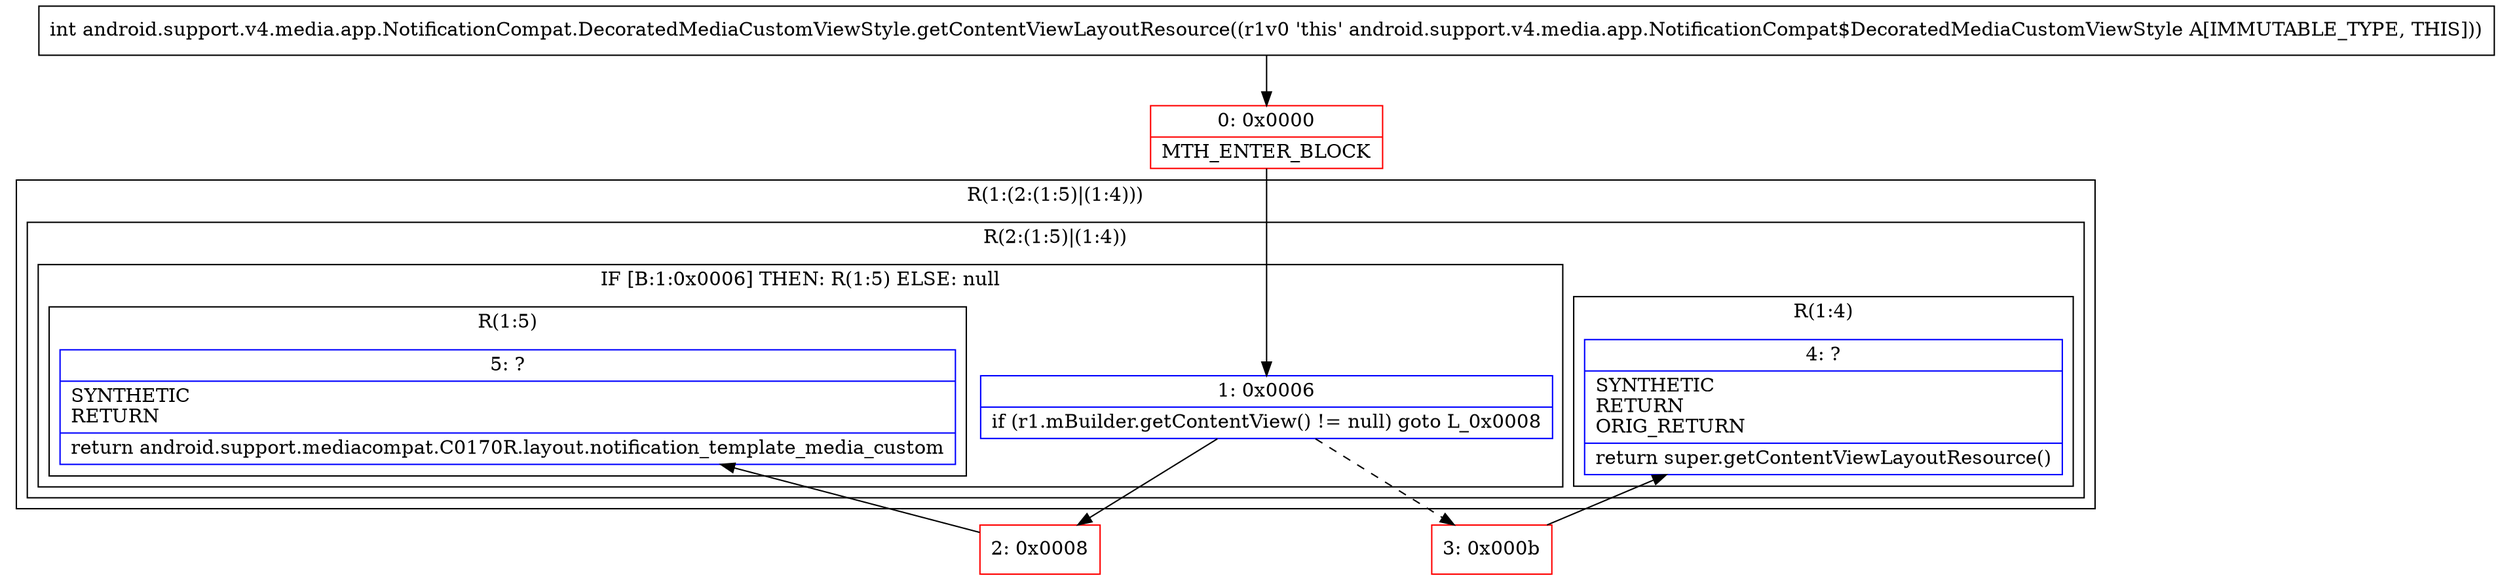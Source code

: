 digraph "CFG forandroid.support.v4.media.app.NotificationCompat.DecoratedMediaCustomViewStyle.getContentViewLayoutResource()I" {
subgraph cluster_Region_525195414 {
label = "R(1:(2:(1:5)|(1:4)))";
node [shape=record,color=blue];
subgraph cluster_Region_1536005459 {
label = "R(2:(1:5)|(1:4))";
node [shape=record,color=blue];
subgraph cluster_IfRegion_665986176 {
label = "IF [B:1:0x0006] THEN: R(1:5) ELSE: null";
node [shape=record,color=blue];
Node_1 [shape=record,label="{1\:\ 0x0006|if (r1.mBuilder.getContentView() != null) goto L_0x0008\l}"];
subgraph cluster_Region_257495373 {
label = "R(1:5)";
node [shape=record,color=blue];
Node_5 [shape=record,label="{5\:\ ?|SYNTHETIC\lRETURN\l|return android.support.mediacompat.C0170R.layout.notification_template_media_custom\l}"];
}
}
subgraph cluster_Region_2124542296 {
label = "R(1:4)";
node [shape=record,color=blue];
Node_4 [shape=record,label="{4\:\ ?|SYNTHETIC\lRETURN\lORIG_RETURN\l|return super.getContentViewLayoutResource()\l}"];
}
}
}
Node_0 [shape=record,color=red,label="{0\:\ 0x0000|MTH_ENTER_BLOCK\l}"];
Node_2 [shape=record,color=red,label="{2\:\ 0x0008}"];
Node_3 [shape=record,color=red,label="{3\:\ 0x000b}"];
MethodNode[shape=record,label="{int android.support.v4.media.app.NotificationCompat.DecoratedMediaCustomViewStyle.getContentViewLayoutResource((r1v0 'this' android.support.v4.media.app.NotificationCompat$DecoratedMediaCustomViewStyle A[IMMUTABLE_TYPE, THIS])) }"];
MethodNode -> Node_0;
Node_1 -> Node_2;
Node_1 -> Node_3[style=dashed];
Node_0 -> Node_1;
Node_2 -> Node_5;
Node_3 -> Node_4;
}

